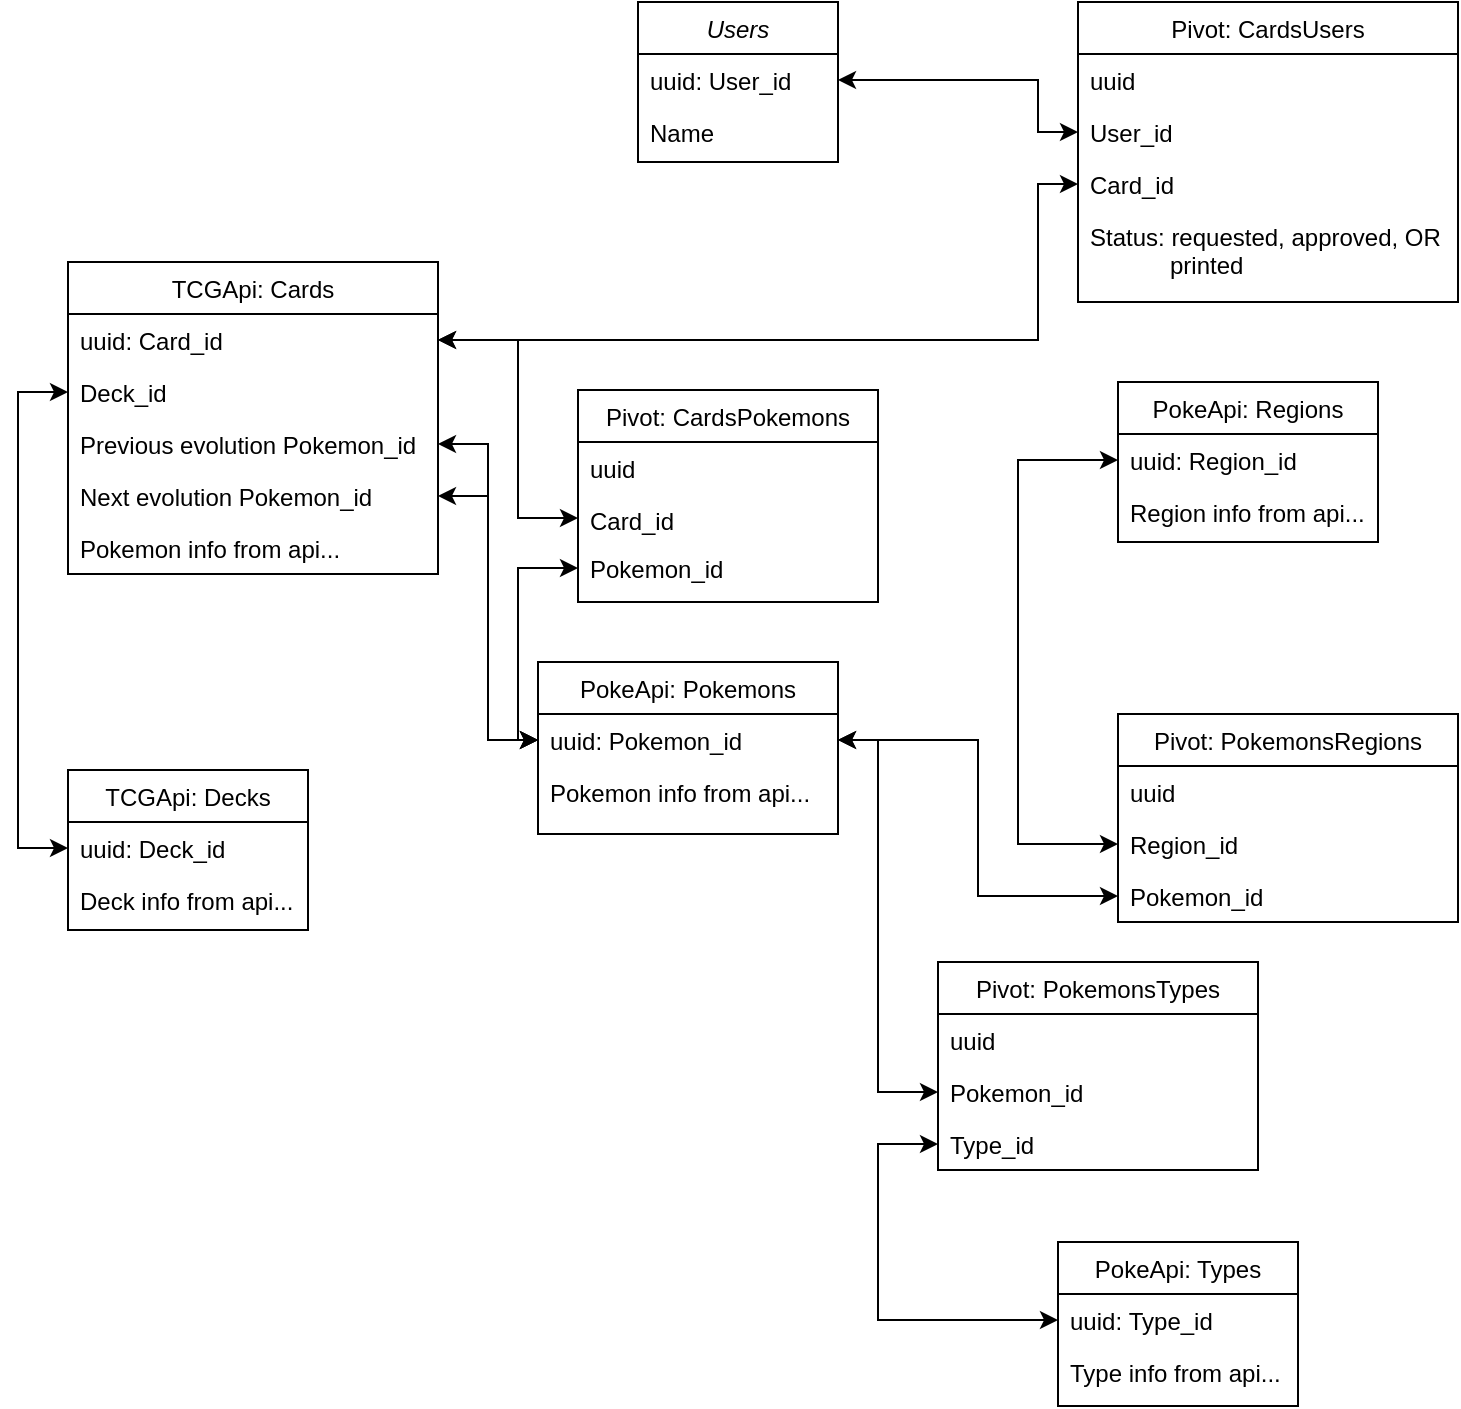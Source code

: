<mxfile version="16.5.4" type="github">
  <diagram id="C5RBs43oDa-KdzZeNtuy" name="Page-1">
    <mxGraphModel dx="1110" dy="1037" grid="1" gridSize="10" guides="1" tooltips="1" connect="1" arrows="1" fold="1" page="1" pageScale="1" pageWidth="827" pageHeight="1169" math="0" shadow="0">
      <root>
        <mxCell id="WIyWlLk6GJQsqaUBKTNV-0" />
        <mxCell id="WIyWlLk6GJQsqaUBKTNV-1" parent="WIyWlLk6GJQsqaUBKTNV-0" />
        <mxCell id="zkfFHV4jXpPFQw0GAbJ--0" value="Users" style="swimlane;fontStyle=2;align=center;verticalAlign=top;childLayout=stackLayout;horizontal=1;startSize=26;horizontalStack=0;resizeParent=1;resizeLast=0;collapsible=1;marginBottom=0;rounded=0;shadow=0;strokeWidth=1;" parent="WIyWlLk6GJQsqaUBKTNV-1" vertex="1">
          <mxGeometry x="340" y="20" width="100" height="80" as="geometry">
            <mxRectangle x="230" y="140" width="160" height="26" as="alternateBounds" />
          </mxGeometry>
        </mxCell>
        <mxCell id="qp-c8a_X4Tr7eSsJ-6UQ-17" value="uuid: User_id" style="text;align=left;verticalAlign=top;spacingLeft=4;spacingRight=4;overflow=hidden;rotatable=0;points=[[0,0.5],[1,0.5]];portConstraint=eastwest;" vertex="1" parent="zkfFHV4jXpPFQw0GAbJ--0">
          <mxGeometry y="26" width="100" height="26" as="geometry" />
        </mxCell>
        <mxCell id="zkfFHV4jXpPFQw0GAbJ--1" value="Name" style="text;align=left;verticalAlign=top;spacingLeft=4;spacingRight=4;overflow=hidden;rotatable=0;points=[[0,0.5],[1,0.5]];portConstraint=eastwest;" parent="zkfFHV4jXpPFQw0GAbJ--0" vertex="1">
          <mxGeometry y="52" width="100" height="26" as="geometry" />
        </mxCell>
        <mxCell id="zkfFHV4jXpPFQw0GAbJ--6" value="TCGApi: Cards" style="swimlane;fontStyle=0;align=center;verticalAlign=top;childLayout=stackLayout;horizontal=1;startSize=26;horizontalStack=0;resizeParent=1;resizeLast=0;collapsible=1;marginBottom=0;rounded=0;shadow=0;strokeWidth=1;swimlaneLine=1;" parent="WIyWlLk6GJQsqaUBKTNV-1" vertex="1">
          <mxGeometry x="55" y="150" width="185" height="156" as="geometry">
            <mxRectangle x="130" y="380" width="160" height="26" as="alternateBounds" />
          </mxGeometry>
        </mxCell>
        <mxCell id="qp-c8a_X4Tr7eSsJ-6UQ-5" value="uuid: Card_id" style="text;align=left;verticalAlign=top;spacingLeft=4;spacingRight=4;overflow=hidden;rotatable=0;points=[[0,0.5],[1,0.5]];portConstraint=eastwest;" vertex="1" parent="zkfFHV4jXpPFQw0GAbJ--6">
          <mxGeometry y="26" width="185" height="26" as="geometry" />
        </mxCell>
        <mxCell id="qp-c8a_X4Tr7eSsJ-6UQ-64" value="Deck_id" style="text;align=left;verticalAlign=top;spacingLeft=4;spacingRight=4;overflow=hidden;rotatable=0;points=[[0,0.5],[1,0.5]];portConstraint=eastwest;rounded=0;shadow=0;html=0;" vertex="1" parent="zkfFHV4jXpPFQw0GAbJ--6">
          <mxGeometry y="52" width="185" height="26" as="geometry" />
        </mxCell>
        <mxCell id="qp-c8a_X4Tr7eSsJ-6UQ-65" value="Previous evolution Pokemon_id" style="text;align=left;verticalAlign=top;spacingLeft=4;spacingRight=4;overflow=hidden;rotatable=0;points=[[0,0.5],[1,0.5]];portConstraint=eastwest;rounded=0;shadow=0;html=0;" vertex="1" parent="zkfFHV4jXpPFQw0GAbJ--6">
          <mxGeometry y="78" width="185" height="26" as="geometry" />
        </mxCell>
        <mxCell id="qp-c8a_X4Tr7eSsJ-6UQ-66" value="Next evolution Pokemon_id" style="text;align=left;verticalAlign=top;spacingLeft=4;spacingRight=4;overflow=hidden;rotatable=0;points=[[0,0.5],[1,0.5]];portConstraint=eastwest;rounded=0;shadow=0;html=0;" vertex="1" parent="zkfFHV4jXpPFQw0GAbJ--6">
          <mxGeometry y="104" width="185" height="26" as="geometry" />
        </mxCell>
        <mxCell id="zkfFHV4jXpPFQw0GAbJ--7" value="Pokemon info from api..." style="text;align=left;verticalAlign=top;spacingLeft=4;spacingRight=4;overflow=hidden;rotatable=0;points=[[0,0.5],[1,0.5]];portConstraint=eastwest;" parent="zkfFHV4jXpPFQw0GAbJ--6" vertex="1">
          <mxGeometry y="130" width="185" height="26" as="geometry" />
        </mxCell>
        <mxCell id="zkfFHV4jXpPFQw0GAbJ--26" value="" style="endArrow=classic;shadow=0;strokeWidth=1;rounded=0;endFill=1;elbow=vertical;startArrow=classic;startFill=1;exitX=1;exitY=0.5;exitDx=0;exitDy=0;entryX=0;entryY=0.5;entryDx=0;entryDy=0;edgeStyle=orthogonalEdgeStyle;" parent="WIyWlLk6GJQsqaUBKTNV-1" source="qp-c8a_X4Tr7eSsJ-6UQ-17" target="qp-c8a_X4Tr7eSsJ-6UQ-61" edge="1">
          <mxGeometry x="0.5" y="41" relative="1" as="geometry">
            <mxPoint x="140" y="300" as="sourcePoint" />
            <mxPoint x="380" y="40" as="targetPoint" />
            <mxPoint x="-40" y="32" as="offset" />
            <Array as="points">
              <mxPoint x="540" y="59" />
              <mxPoint x="540" y="85" />
            </Array>
          </mxGeometry>
        </mxCell>
        <mxCell id="qp-c8a_X4Tr7eSsJ-6UQ-1" value="TCGApi: Decks" style="swimlane;fontStyle=0;align=center;verticalAlign=top;childLayout=stackLayout;horizontal=1;startSize=26;horizontalStack=0;resizeParent=1;resizeLast=0;collapsible=1;marginBottom=0;rounded=0;shadow=0;strokeWidth=1;" vertex="1" parent="WIyWlLk6GJQsqaUBKTNV-1">
          <mxGeometry x="55" y="404" width="120" height="80" as="geometry">
            <mxRectangle x="130" y="380" width="160" height="26" as="alternateBounds" />
          </mxGeometry>
        </mxCell>
        <mxCell id="qp-c8a_X4Tr7eSsJ-6UQ-2" value="uuid: Deck_id" style="text;align=left;verticalAlign=top;spacingLeft=4;spacingRight=4;overflow=hidden;rotatable=0;points=[[0,0.5],[1,0.5]];portConstraint=eastwest;" vertex="1" parent="qp-c8a_X4Tr7eSsJ-6UQ-1">
          <mxGeometry y="26" width="120" height="26" as="geometry" />
        </mxCell>
        <mxCell id="qp-c8a_X4Tr7eSsJ-6UQ-19" value="Deck info from api..." style="text;align=left;verticalAlign=top;spacingLeft=4;spacingRight=4;overflow=hidden;rotatable=0;points=[[0,0.5],[1,0.5]];portConstraint=eastwest;" vertex="1" parent="qp-c8a_X4Tr7eSsJ-6UQ-1">
          <mxGeometry y="52" width="120" height="26" as="geometry" />
        </mxCell>
        <mxCell id="qp-c8a_X4Tr7eSsJ-6UQ-8" value="" style="endArrow=classic;startArrow=classic;html=1;rounded=0;edgeStyle=orthogonalEdgeStyle;entryX=0;entryY=0.5;entryDx=0;entryDy=0;exitX=1;exitY=0.5;exitDx=0;exitDy=0;" edge="1" parent="WIyWlLk6GJQsqaUBKTNV-1" source="qp-c8a_X4Tr7eSsJ-6UQ-5" target="qp-c8a_X4Tr7eSsJ-6UQ-62">
          <mxGeometry width="50" height="50" relative="1" as="geometry">
            <mxPoint x="220" y="140" as="sourcePoint" />
            <mxPoint x="530" y="233" as="targetPoint" />
            <Array as="points">
              <mxPoint x="540" y="189" />
              <mxPoint x="540" y="111" />
            </Array>
          </mxGeometry>
        </mxCell>
        <mxCell id="qp-c8a_X4Tr7eSsJ-6UQ-10" value="Pivot: CardsPokemons" style="swimlane;fontStyle=0;align=center;verticalAlign=top;childLayout=stackLayout;horizontal=1;startSize=26;horizontalStack=0;resizeParent=1;resizeLast=0;collapsible=1;marginBottom=0;rounded=0;shadow=0;strokeWidth=1;" vertex="1" parent="WIyWlLk6GJQsqaUBKTNV-1">
          <mxGeometry x="310" y="214" width="150" height="106" as="geometry">
            <mxRectangle x="550" y="140" width="160" height="26" as="alternateBounds" />
          </mxGeometry>
        </mxCell>
        <mxCell id="qp-c8a_X4Tr7eSsJ-6UQ-51" value="uuid" style="text;align=left;verticalAlign=top;spacingLeft=4;spacingRight=4;overflow=hidden;rotatable=0;points=[[0,0.5],[1,0.5]];portConstraint=eastwest;rounded=0;shadow=0;html=0;" vertex="1" parent="qp-c8a_X4Tr7eSsJ-6UQ-10">
          <mxGeometry y="26" width="150" height="26" as="geometry" />
        </mxCell>
        <mxCell id="qp-c8a_X4Tr7eSsJ-6UQ-12" value="Card_id" style="text;align=left;verticalAlign=top;spacingLeft=4;spacingRight=4;overflow=hidden;rotatable=0;points=[[0,0.5],[1,0.5]];portConstraint=eastwest;rounded=0;shadow=0;html=0;" vertex="1" parent="qp-c8a_X4Tr7eSsJ-6UQ-10">
          <mxGeometry y="52" width="150" height="24" as="geometry" />
        </mxCell>
        <mxCell id="qp-c8a_X4Tr7eSsJ-6UQ-11" value="Pokemon_id" style="text;align=left;verticalAlign=top;spacingLeft=4;spacingRight=4;overflow=hidden;rotatable=0;points=[[0,0.5],[1,0.5]];portConstraint=eastwest;rounded=0;shadow=0;html=0;" vertex="1" parent="qp-c8a_X4Tr7eSsJ-6UQ-10">
          <mxGeometry y="76" width="150" height="26" as="geometry" />
        </mxCell>
        <mxCell id="qp-c8a_X4Tr7eSsJ-6UQ-16" value="" style="endArrow=classic;startArrow=classic;html=1;rounded=0;entryX=1;entryY=0.5;entryDx=0;entryDy=0;exitX=0;exitY=0.5;exitDx=0;exitDy=0;edgeStyle=orthogonalEdgeStyle;" edge="1" parent="WIyWlLk6GJQsqaUBKTNV-1" source="qp-c8a_X4Tr7eSsJ-6UQ-12" target="qp-c8a_X4Tr7eSsJ-6UQ-5">
          <mxGeometry width="50" height="50" relative="1" as="geometry">
            <mxPoint x="70" y="450" as="sourcePoint" />
            <mxPoint x="120" y="400" as="targetPoint" />
            <Array as="points">
              <mxPoint x="280" y="278" />
              <mxPoint x="280" y="189" />
            </Array>
          </mxGeometry>
        </mxCell>
        <mxCell id="qp-c8a_X4Tr7eSsJ-6UQ-26" value="" style="endArrow=classic;startArrow=classic;html=1;rounded=0;edgeStyle=orthogonalEdgeStyle;exitX=0;exitY=0.5;exitDx=0;exitDy=0;entryX=0;entryY=0.5;entryDx=0;entryDy=0;" edge="1" parent="WIyWlLk6GJQsqaUBKTNV-1" source="qp-c8a_X4Tr7eSsJ-6UQ-2" target="qp-c8a_X4Tr7eSsJ-6UQ-64">
          <mxGeometry width="50" height="50" relative="1" as="geometry">
            <mxPoint x="250" y="520" as="sourcePoint" />
            <mxPoint x="300" y="470" as="targetPoint" />
            <Array as="points">
              <mxPoint x="30" y="443" />
              <mxPoint x="30" y="215" />
            </Array>
          </mxGeometry>
        </mxCell>
        <mxCell id="qp-c8a_X4Tr7eSsJ-6UQ-28" value="" style="endArrow=classic;startArrow=classic;html=1;rounded=0;edgeStyle=orthogonalEdgeStyle;entryX=0;entryY=0.5;entryDx=0;entryDy=0;exitX=1;exitY=0.5;exitDx=0;exitDy=0;" edge="1" parent="WIyWlLk6GJQsqaUBKTNV-1" source="qp-c8a_X4Tr7eSsJ-6UQ-6" target="qp-c8a_X4Tr7eSsJ-6UQ-45">
          <mxGeometry width="50" height="50" relative="1" as="geometry">
            <mxPoint x="390" y="970" as="sourcePoint" />
            <mxPoint x="440" y="920" as="targetPoint" />
          </mxGeometry>
        </mxCell>
        <mxCell id="qp-c8a_X4Tr7eSsJ-6UQ-33" value="" style="endArrow=classic;startArrow=classic;html=1;rounded=0;edgeStyle=orthogonalEdgeStyle;exitX=0;exitY=0.5;exitDx=0;exitDy=0;entryX=0;entryY=0.5;entryDx=0;entryDy=0;" edge="1" parent="WIyWlLk6GJQsqaUBKTNV-1" source="qp-c8a_X4Tr7eSsJ-6UQ-46" target="qp-c8a_X4Tr7eSsJ-6UQ-37">
          <mxGeometry width="50" height="50" relative="1" as="geometry">
            <mxPoint x="280" y="870" as="sourcePoint" />
            <mxPoint x="330" y="820" as="targetPoint" />
            <Array as="points">
              <mxPoint x="530" y="441" />
              <mxPoint x="530" y="249" />
            </Array>
          </mxGeometry>
        </mxCell>
        <mxCell id="qp-c8a_X4Tr7eSsJ-6UQ-34" value="" style="endArrow=classic;startArrow=classic;html=1;rounded=0;edgeStyle=orthogonalEdgeStyle;exitX=0;exitY=0.5;exitDx=0;exitDy=0;entryX=0;entryY=0.5;entryDx=0;entryDy=0;" edge="1" parent="WIyWlLk6GJQsqaUBKTNV-1" source="qp-c8a_X4Tr7eSsJ-6UQ-50" target="qp-c8a_X4Tr7eSsJ-6UQ-41">
          <mxGeometry width="50" height="50" relative="1" as="geometry">
            <mxPoint x="700" y="715" as="sourcePoint" />
            <mxPoint x="540" y="860" as="targetPoint" />
            <Array as="points">
              <mxPoint x="460" y="591" />
              <mxPoint x="460" y="679" />
            </Array>
          </mxGeometry>
        </mxCell>
        <mxCell id="qp-c8a_X4Tr7eSsJ-6UQ-35" value="" style="endArrow=classic;startArrow=classic;html=1;rounded=0;edgeStyle=orthogonalEdgeStyle;exitX=1;exitY=0.5;exitDx=0;exitDy=0;entryX=0;entryY=0.5;entryDx=0;entryDy=0;" edge="1" parent="WIyWlLk6GJQsqaUBKTNV-1" source="qp-c8a_X4Tr7eSsJ-6UQ-6" target="qp-c8a_X4Tr7eSsJ-6UQ-49">
          <mxGeometry width="50" height="50" relative="1" as="geometry">
            <mxPoint x="300" y="890" as="sourcePoint" />
            <mxPoint x="460" y="830" as="targetPoint" />
            <Array as="points">
              <mxPoint x="460" y="389" />
              <mxPoint x="460" y="565" />
            </Array>
          </mxGeometry>
        </mxCell>
        <mxCell id="qp-c8a_X4Tr7eSsJ-6UQ-36" value="PokeApi: Regions" style="swimlane;fontStyle=0;align=center;verticalAlign=top;childLayout=stackLayout;horizontal=1;startSize=26;horizontalStack=0;resizeParent=1;resizeLast=0;collapsible=1;marginBottom=0;rounded=0;shadow=0;strokeWidth=1;" vertex="1" parent="WIyWlLk6GJQsqaUBKTNV-1">
          <mxGeometry x="580" y="210" width="130" height="80" as="geometry">
            <mxRectangle x="340" y="380" width="170" height="26" as="alternateBounds" />
          </mxGeometry>
        </mxCell>
        <mxCell id="qp-c8a_X4Tr7eSsJ-6UQ-37" value="uuid: Region_id" style="text;align=left;verticalAlign=top;spacingLeft=4;spacingRight=4;overflow=hidden;rotatable=0;points=[[0,0.5],[1,0.5]];portConstraint=eastwest;" vertex="1" parent="qp-c8a_X4Tr7eSsJ-6UQ-36">
          <mxGeometry y="26" width="130" height="26" as="geometry" />
        </mxCell>
        <mxCell id="qp-c8a_X4Tr7eSsJ-6UQ-38" value="Region info from api..." style="text;align=left;verticalAlign=top;spacingLeft=4;spacingRight=4;overflow=hidden;rotatable=0;points=[[0,0.5],[1,0.5]];portConstraint=eastwest;" vertex="1" parent="qp-c8a_X4Tr7eSsJ-6UQ-36">
          <mxGeometry y="52" width="130" height="26" as="geometry" />
        </mxCell>
        <mxCell id="qp-c8a_X4Tr7eSsJ-6UQ-40" value="PokeApi: Types" style="swimlane;fontStyle=0;align=center;verticalAlign=top;childLayout=stackLayout;horizontal=1;startSize=26;horizontalStack=0;resizeParent=1;resizeLast=0;collapsible=1;marginBottom=0;rounded=0;shadow=0;strokeWidth=1;" vertex="1" parent="WIyWlLk6GJQsqaUBKTNV-1">
          <mxGeometry x="550" y="640" width="120" height="82" as="geometry">
            <mxRectangle x="340" y="380" width="170" height="26" as="alternateBounds" />
          </mxGeometry>
        </mxCell>
        <mxCell id="qp-c8a_X4Tr7eSsJ-6UQ-41" value="uuid: Type_id" style="text;align=left;verticalAlign=top;spacingLeft=4;spacingRight=4;overflow=hidden;rotatable=0;points=[[0,0.5],[1,0.5]];portConstraint=eastwest;" vertex="1" parent="qp-c8a_X4Tr7eSsJ-6UQ-40">
          <mxGeometry y="26" width="120" height="26" as="geometry" />
        </mxCell>
        <mxCell id="qp-c8a_X4Tr7eSsJ-6UQ-42" value="Type info from api..." style="text;align=left;verticalAlign=top;spacingLeft=4;spacingRight=4;overflow=hidden;rotatable=0;points=[[0,0.5],[1,0.5]];portConstraint=eastwest;" vertex="1" parent="qp-c8a_X4Tr7eSsJ-6UQ-40">
          <mxGeometry y="52" width="120" height="26" as="geometry" />
        </mxCell>
        <mxCell id="qp-c8a_X4Tr7eSsJ-6UQ-44" value="Pivot: PokemonsRegions" style="swimlane;fontStyle=0;align=center;verticalAlign=top;childLayout=stackLayout;horizontal=1;startSize=26;horizontalStack=0;resizeParent=1;resizeLast=0;collapsible=1;marginBottom=0;rounded=0;shadow=0;strokeWidth=1;" vertex="1" parent="WIyWlLk6GJQsqaUBKTNV-1">
          <mxGeometry x="580" y="376" width="170" height="104" as="geometry">
            <mxRectangle x="550" y="140" width="160" height="26" as="alternateBounds" />
          </mxGeometry>
        </mxCell>
        <mxCell id="qp-c8a_X4Tr7eSsJ-6UQ-55" value="uuid" style="text;align=left;verticalAlign=top;spacingLeft=4;spacingRight=4;overflow=hidden;rotatable=0;points=[[0,0.5],[1,0.5]];portConstraint=eastwest;rounded=0;shadow=0;html=0;" vertex="1" parent="qp-c8a_X4Tr7eSsJ-6UQ-44">
          <mxGeometry y="26" width="170" height="26" as="geometry" />
        </mxCell>
        <mxCell id="qp-c8a_X4Tr7eSsJ-6UQ-46" value="Region_id" style="text;align=left;verticalAlign=top;spacingLeft=4;spacingRight=4;overflow=hidden;rotatable=0;points=[[0,0.5],[1,0.5]];portConstraint=eastwest;rounded=0;shadow=0;html=0;" vertex="1" parent="qp-c8a_X4Tr7eSsJ-6UQ-44">
          <mxGeometry y="52" width="170" height="26" as="geometry" />
        </mxCell>
        <mxCell id="qp-c8a_X4Tr7eSsJ-6UQ-45" value="Pokemon_id" style="text;align=left;verticalAlign=top;spacingLeft=4;spacingRight=4;overflow=hidden;rotatable=0;points=[[0,0.5],[1,0.5]];portConstraint=eastwest;rounded=0;shadow=0;html=0;" vertex="1" parent="qp-c8a_X4Tr7eSsJ-6UQ-44">
          <mxGeometry y="78" width="170" height="26" as="geometry" />
        </mxCell>
        <mxCell id="qp-c8a_X4Tr7eSsJ-6UQ-48" value="Pivot: PokemonsTypes" style="swimlane;fontStyle=0;align=center;verticalAlign=top;childLayout=stackLayout;horizontal=1;startSize=26;horizontalStack=0;resizeParent=1;resizeLast=0;collapsible=1;marginBottom=0;rounded=0;shadow=0;strokeWidth=1;" vertex="1" parent="WIyWlLk6GJQsqaUBKTNV-1">
          <mxGeometry x="490" y="500" width="160" height="104" as="geometry">
            <mxRectangle x="550" y="140" width="160" height="26" as="alternateBounds" />
          </mxGeometry>
        </mxCell>
        <mxCell id="qp-c8a_X4Tr7eSsJ-6UQ-54" value="uuid" style="text;align=left;verticalAlign=top;spacingLeft=4;spacingRight=4;overflow=hidden;rotatable=0;points=[[0,0.5],[1,0.5]];portConstraint=eastwest;rounded=0;shadow=0;html=0;" vertex="1" parent="qp-c8a_X4Tr7eSsJ-6UQ-48">
          <mxGeometry y="26" width="160" height="26" as="geometry" />
        </mxCell>
        <mxCell id="qp-c8a_X4Tr7eSsJ-6UQ-49" value="Pokemon_id" style="text;align=left;verticalAlign=top;spacingLeft=4;spacingRight=4;overflow=hidden;rotatable=0;points=[[0,0.5],[1,0.5]];portConstraint=eastwest;rounded=0;shadow=0;html=0;" vertex="1" parent="qp-c8a_X4Tr7eSsJ-6UQ-48">
          <mxGeometry y="52" width="160" height="26" as="geometry" />
        </mxCell>
        <mxCell id="qp-c8a_X4Tr7eSsJ-6UQ-50" value="Type_id" style="text;align=left;verticalAlign=top;spacingLeft=4;spacingRight=4;overflow=hidden;rotatable=0;points=[[0,0.5],[1,0.5]];portConstraint=eastwest;rounded=0;shadow=0;html=0;" vertex="1" parent="qp-c8a_X4Tr7eSsJ-6UQ-48">
          <mxGeometry y="78" width="160" height="26" as="geometry" />
        </mxCell>
        <mxCell id="qp-c8a_X4Tr7eSsJ-6UQ-59" value="Pivot: CardsUsers" style="swimlane;fontStyle=0;align=center;verticalAlign=top;childLayout=stackLayout;horizontal=1;startSize=26;horizontalStack=0;resizeParent=1;resizeLast=0;collapsible=1;marginBottom=0;rounded=0;shadow=0;strokeWidth=1;" vertex="1" parent="WIyWlLk6GJQsqaUBKTNV-1">
          <mxGeometry x="560" y="20" width="190" height="150" as="geometry">
            <mxRectangle x="550" y="140" width="160" height="26" as="alternateBounds" />
          </mxGeometry>
        </mxCell>
        <mxCell id="qp-c8a_X4Tr7eSsJ-6UQ-60" value="uuid" style="text;align=left;verticalAlign=top;spacingLeft=4;spacingRight=4;overflow=hidden;rotatable=0;points=[[0,0.5],[1,0.5]];portConstraint=eastwest;rounded=0;shadow=0;html=0;" vertex="1" parent="qp-c8a_X4Tr7eSsJ-6UQ-59">
          <mxGeometry y="26" width="190" height="26" as="geometry" />
        </mxCell>
        <mxCell id="qp-c8a_X4Tr7eSsJ-6UQ-61" value="User_id" style="text;align=left;verticalAlign=top;spacingLeft=4;spacingRight=4;overflow=hidden;rotatable=0;points=[[0,0.5],[1,0.5]];portConstraint=eastwest;rounded=0;shadow=0;html=0;" vertex="1" parent="qp-c8a_X4Tr7eSsJ-6UQ-59">
          <mxGeometry y="52" width="190" height="26" as="geometry" />
        </mxCell>
        <mxCell id="qp-c8a_X4Tr7eSsJ-6UQ-62" value="Card_id" style="text;align=left;verticalAlign=top;spacingLeft=4;spacingRight=4;overflow=hidden;rotatable=0;points=[[0,0.5],[1,0.5]];portConstraint=eastwest;rounded=0;shadow=0;html=0;" vertex="1" parent="qp-c8a_X4Tr7eSsJ-6UQ-59">
          <mxGeometry y="78" width="190" height="26" as="geometry" />
        </mxCell>
        <mxCell id="qp-c8a_X4Tr7eSsJ-6UQ-63" value="Status: requested, approved, OR&#xa;            printed" style="text;align=left;verticalAlign=top;spacingLeft=4;spacingRight=4;overflow=hidden;rotatable=0;points=[[0,0.5],[1,0.5]];portConstraint=eastwest;rounded=0;shadow=0;html=0;" vertex="1" parent="qp-c8a_X4Tr7eSsJ-6UQ-59">
          <mxGeometry y="104" width="190" height="36" as="geometry" />
        </mxCell>
        <mxCell id="qp-c8a_X4Tr7eSsJ-6UQ-67" value="" style="endArrow=classic;startArrow=classic;html=1;rounded=0;edgeStyle=orthogonalEdgeStyle;exitX=1;exitY=0.5;exitDx=0;exitDy=0;entryX=0;entryY=0.5;entryDx=0;entryDy=0;" edge="1" parent="WIyWlLk6GJQsqaUBKTNV-1" source="qp-c8a_X4Tr7eSsJ-6UQ-66" target="qp-c8a_X4Tr7eSsJ-6UQ-6">
          <mxGeometry width="50" height="50" relative="1" as="geometry">
            <mxPoint x="410" y="450" as="sourcePoint" />
            <mxPoint x="460" y="400" as="targetPoint" />
          </mxGeometry>
        </mxCell>
        <mxCell id="qp-c8a_X4Tr7eSsJ-6UQ-68" value="" style="endArrow=classic;startArrow=classic;html=1;rounded=0;edgeStyle=orthogonalEdgeStyle;exitX=1;exitY=0.5;exitDx=0;exitDy=0;entryX=0;entryY=0.5;entryDx=0;entryDy=0;" edge="1" parent="WIyWlLk6GJQsqaUBKTNV-1" source="qp-c8a_X4Tr7eSsJ-6UQ-65" target="qp-c8a_X4Tr7eSsJ-6UQ-6">
          <mxGeometry width="50" height="50" relative="1" as="geometry">
            <mxPoint x="420" y="460" as="sourcePoint" />
            <mxPoint x="470" y="410" as="targetPoint" />
          </mxGeometry>
        </mxCell>
        <mxCell id="zkfFHV4jXpPFQw0GAbJ--13" value="PokeApi: Pokemons" style="swimlane;fontStyle=0;align=center;verticalAlign=top;childLayout=stackLayout;horizontal=1;startSize=26;horizontalStack=0;resizeParent=1;resizeLast=0;collapsible=1;marginBottom=0;rounded=0;shadow=0;strokeWidth=1;" parent="WIyWlLk6GJQsqaUBKTNV-1" vertex="1">
          <mxGeometry x="290" y="350" width="150" height="86" as="geometry">
            <mxRectangle x="340" y="380" width="170" height="26" as="alternateBounds" />
          </mxGeometry>
        </mxCell>
        <mxCell id="qp-c8a_X4Tr7eSsJ-6UQ-6" value="uuid: Pokemon_id" style="text;align=left;verticalAlign=top;spacingLeft=4;spacingRight=4;overflow=hidden;rotatable=0;points=[[0,0.5],[1,0.5]];portConstraint=eastwest;" vertex="1" parent="zkfFHV4jXpPFQw0GAbJ--13">
          <mxGeometry y="26" width="150" height="26" as="geometry" />
        </mxCell>
        <mxCell id="zkfFHV4jXpPFQw0GAbJ--14" value="Pokemon info from api..." style="text;align=left;verticalAlign=top;spacingLeft=4;spacingRight=4;overflow=hidden;rotatable=0;points=[[0,0.5],[1,0.5]];portConstraint=eastwest;" parent="zkfFHV4jXpPFQw0GAbJ--13" vertex="1">
          <mxGeometry y="52" width="150" height="26" as="geometry" />
        </mxCell>
        <mxCell id="qp-c8a_X4Tr7eSsJ-6UQ-15" value="" style="endArrow=classic;startArrow=classic;html=1;rounded=0;exitX=0;exitY=0.5;exitDx=0;exitDy=0;entryX=0;entryY=0.5;entryDx=0;entryDy=0;edgeStyle=orthogonalEdgeStyle;" edge="1" parent="WIyWlLk6GJQsqaUBKTNV-1" source="qp-c8a_X4Tr7eSsJ-6UQ-6" target="qp-c8a_X4Tr7eSsJ-6UQ-11">
          <mxGeometry width="50" height="50" relative="1" as="geometry">
            <mxPoint x="250" y="354" as="sourcePoint" />
            <mxPoint x="770" y="444" as="targetPoint" />
            <Array as="points">
              <mxPoint x="280" y="389" />
              <mxPoint x="280" y="303" />
            </Array>
          </mxGeometry>
        </mxCell>
      </root>
    </mxGraphModel>
  </diagram>
</mxfile>
